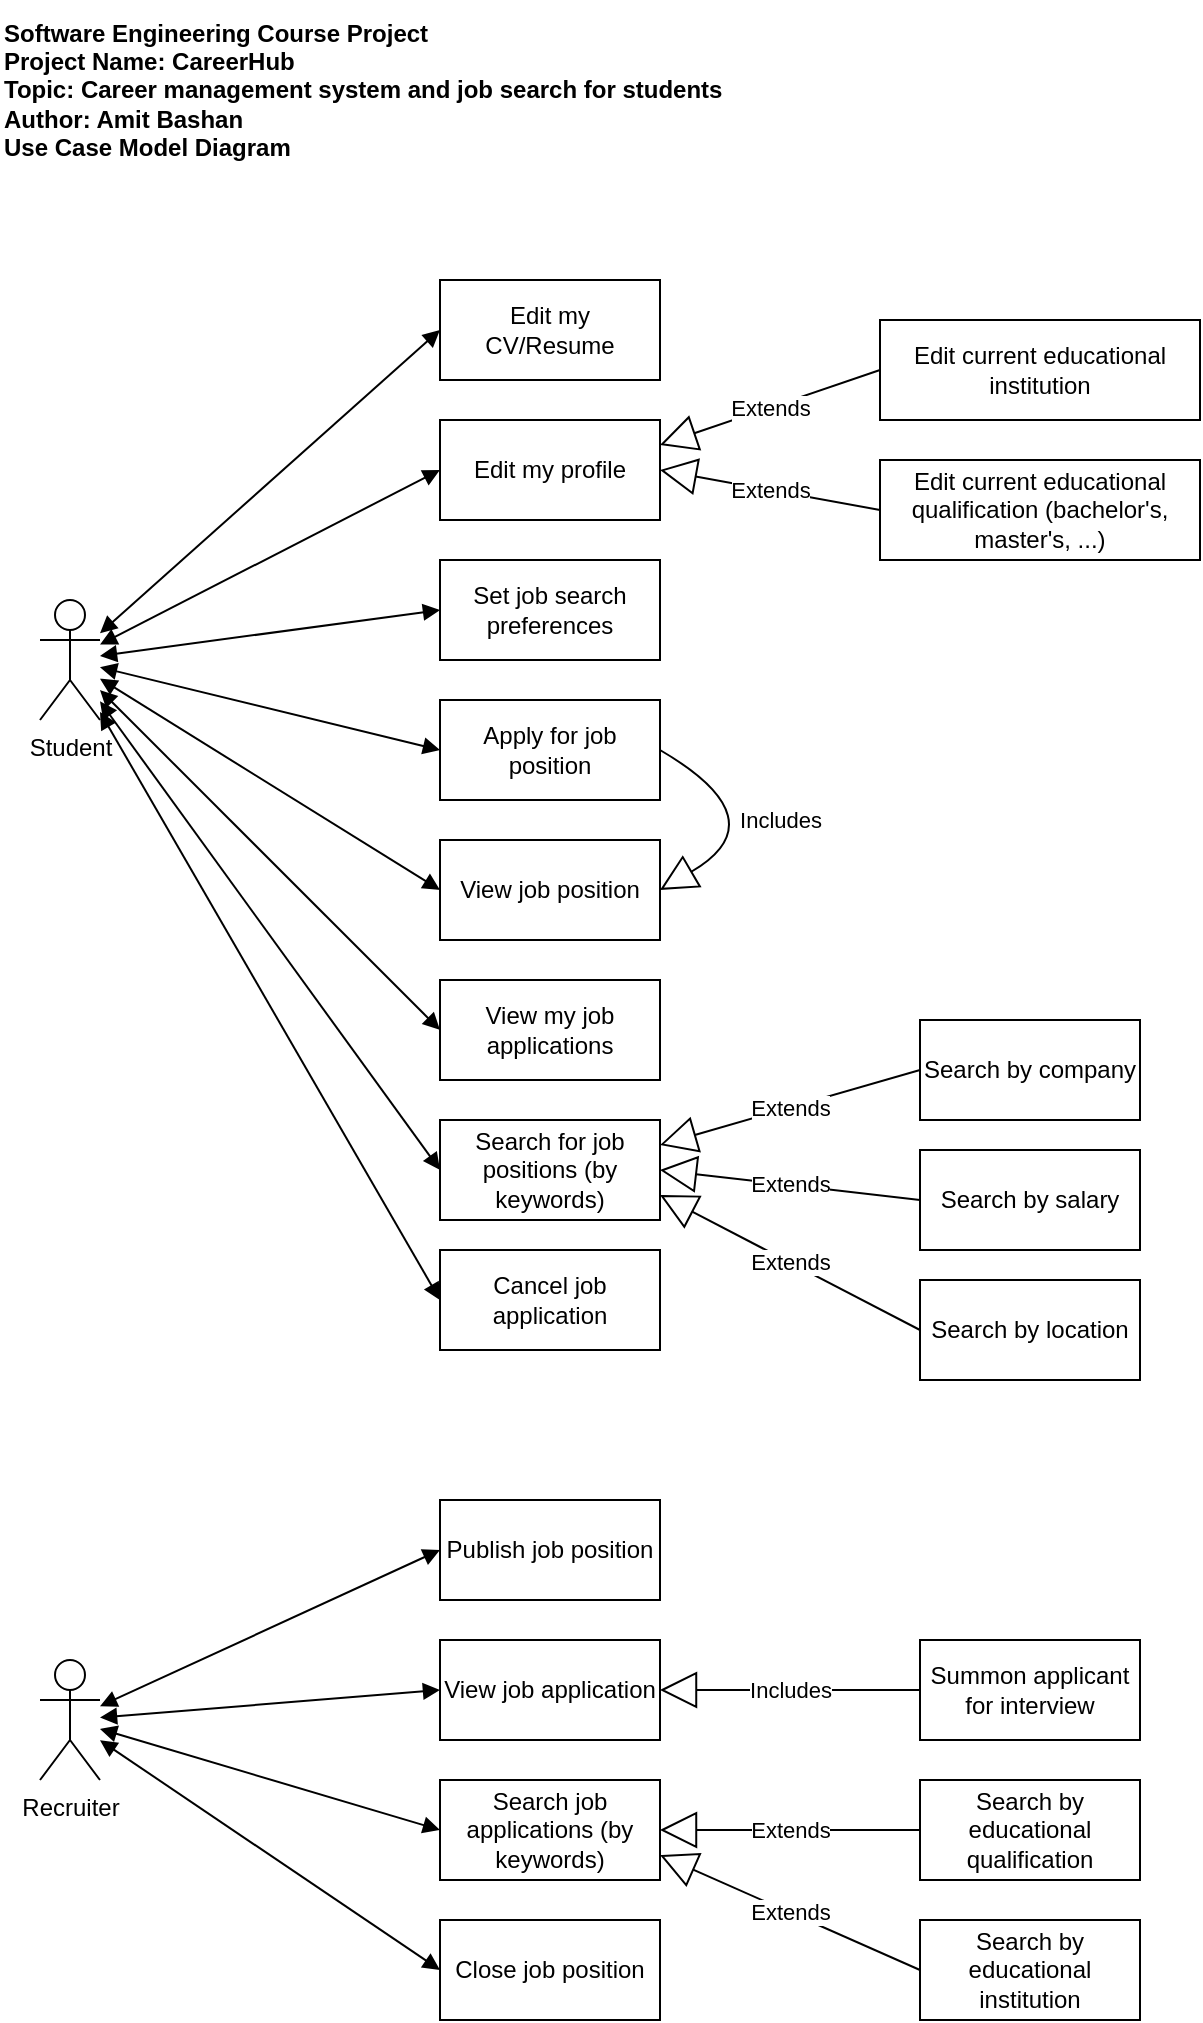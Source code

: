<mxfile version="28.0.6">
  <diagram name="Page-1" id="YUH-QydAqJMMjEySsZnJ">
    <mxGraphModel dx="1018" dy="777" grid="1" gridSize="10" guides="1" tooltips="1" connect="1" arrows="1" fold="1" page="1" pageScale="1" pageWidth="850" pageHeight="1100" math="0" shadow="0">
      <root>
        <mxCell id="0" />
        <mxCell id="1" parent="0" />
        <mxCell id="N5g1JdLfAVsTix7vmPtn-1" value="&lt;b&gt;Software Engineering Course Project&lt;/b&gt;&lt;div&gt;&lt;b&gt;Project Name: CareerHub&lt;/b&gt;&lt;/div&gt;&lt;div&gt;&lt;b&gt;Topic: Career management system and job search for students&lt;/b&gt;&lt;/div&gt;&lt;div&gt;&lt;b&gt;Author: Amit Bashan&lt;/b&gt;&lt;/div&gt;&lt;div&gt;&lt;b&gt;Use Case Model Diagram&lt;/b&gt;&lt;/div&gt;" style="text;html=1;align=left;verticalAlign=middle;resizable=0;points=[];autosize=1;strokeColor=none;fillColor=none;" parent="1" vertex="1">
          <mxGeometry x="20" y="20" width="380" height="90" as="geometry" />
        </mxCell>
        <mxCell id="N5g1JdLfAVsTix7vmPtn-2" value="Student" style="shape=umlActor;verticalLabelPosition=bottom;verticalAlign=top;html=1;" parent="1" vertex="1">
          <mxGeometry x="40" y="320" width="30" height="60" as="geometry" />
        </mxCell>
        <mxCell id="N5g1JdLfAVsTix7vmPtn-4" value="Edit my CV/Resume" style="html=1;whiteSpace=wrap;" parent="1" vertex="1">
          <mxGeometry x="240" y="160" width="110" height="50" as="geometry" />
        </mxCell>
        <mxCell id="N5g1JdLfAVsTix7vmPtn-5" value="Edit my profile" style="html=1;whiteSpace=wrap;" parent="1" vertex="1">
          <mxGeometry x="240" y="230" width="110" height="50" as="geometry" />
        </mxCell>
        <mxCell id="N5g1JdLfAVsTix7vmPtn-6" value="Set job search preferences" style="html=1;whiteSpace=wrap;" parent="1" vertex="1">
          <mxGeometry x="240" y="300" width="110" height="50" as="geometry" />
        </mxCell>
        <mxCell id="N5g1JdLfAVsTix7vmPtn-8" value="Apply for job position" style="html=1;whiteSpace=wrap;" parent="1" vertex="1">
          <mxGeometry x="240" y="370" width="110" height="50" as="geometry" />
        </mxCell>
        <mxCell id="N5g1JdLfAVsTix7vmPtn-9" value="View my job applications" style="html=1;whiteSpace=wrap;" parent="1" vertex="1">
          <mxGeometry x="240" y="510" width="110" height="50" as="geometry" />
        </mxCell>
        <mxCell id="N5g1JdLfAVsTix7vmPtn-10" value="Search for job positions (by keywords)" style="html=1;whiteSpace=wrap;" parent="1" vertex="1">
          <mxGeometry x="240" y="580" width="110" height="50" as="geometry" />
        </mxCell>
        <mxCell id="N5g1JdLfAVsTix7vmPtn-12" value="Search by company" style="html=1;whiteSpace=wrap;" parent="1" vertex="1">
          <mxGeometry x="480" y="530" width="110" height="50" as="geometry" />
        </mxCell>
        <mxCell id="N5g1JdLfAVsTix7vmPtn-13" value="Search by salary" style="html=1;whiteSpace=wrap;" parent="1" vertex="1">
          <mxGeometry x="480" y="595" width="110" height="50" as="geometry" />
        </mxCell>
        <mxCell id="N5g1JdLfAVsTix7vmPtn-14" value="Search by location" style="html=1;whiteSpace=wrap;" parent="1" vertex="1">
          <mxGeometry x="480" y="660" width="110" height="50" as="geometry" />
        </mxCell>
        <mxCell id="N5g1JdLfAVsTix7vmPtn-22" value="Edit current educational institution" style="html=1;whiteSpace=wrap;" parent="1" vertex="1">
          <mxGeometry x="460" y="180" width="160" height="50" as="geometry" />
        </mxCell>
        <mxCell id="N5g1JdLfAVsTix7vmPtn-23" value="Edit current educational qualification (bachelor&#39;s, master&#39;s, ...)" style="html=1;whiteSpace=wrap;" parent="1" vertex="1">
          <mxGeometry x="460" y="250" width="160" height="50" as="geometry" />
        </mxCell>
        <mxCell id="N5g1JdLfAVsTix7vmPtn-30" value="Extends" style="endArrow=block;endSize=16;endFill=0;html=1;rounded=0;exitX=0;exitY=0.5;exitDx=0;exitDy=0;entryX=1;entryY=0.25;entryDx=0;entryDy=0;" parent="1" source="N5g1JdLfAVsTix7vmPtn-22" target="N5g1JdLfAVsTix7vmPtn-5" edge="1">
          <mxGeometry width="160" relative="1" as="geometry">
            <mxPoint x="170" y="380" as="sourcePoint" />
            <mxPoint x="330" y="380" as="targetPoint" />
          </mxGeometry>
        </mxCell>
        <mxCell id="N5g1JdLfAVsTix7vmPtn-31" value="Extends" style="endArrow=block;endSize=16;endFill=0;html=1;rounded=0;exitX=0;exitY=0.5;exitDx=0;exitDy=0;entryX=1;entryY=0.5;entryDx=0;entryDy=0;" parent="1" source="N5g1JdLfAVsTix7vmPtn-23" target="N5g1JdLfAVsTix7vmPtn-5" edge="1">
          <mxGeometry width="160" relative="1" as="geometry">
            <mxPoint x="170" y="380" as="sourcePoint" />
            <mxPoint x="330" y="380" as="targetPoint" />
          </mxGeometry>
        </mxCell>
        <mxCell id="N5g1JdLfAVsTix7vmPtn-35" value="Extends" style="endArrow=block;endSize=16;endFill=0;html=1;rounded=0;exitX=0;exitY=0.5;exitDx=0;exitDy=0;entryX=1;entryY=0.25;entryDx=0;entryDy=0;" parent="1" source="N5g1JdLfAVsTix7vmPtn-12" target="N5g1JdLfAVsTix7vmPtn-10" edge="1">
          <mxGeometry width="160" relative="1" as="geometry">
            <mxPoint x="170" y="450" as="sourcePoint" />
            <mxPoint x="330" y="450" as="targetPoint" />
          </mxGeometry>
        </mxCell>
        <mxCell id="N5g1JdLfAVsTix7vmPtn-39" value="Extends" style="endArrow=block;endSize=16;endFill=0;html=1;rounded=0;exitX=0;exitY=0.5;exitDx=0;exitDy=0;entryX=1;entryY=0.5;entryDx=0;entryDy=0;" parent="1" source="N5g1JdLfAVsTix7vmPtn-13" target="N5g1JdLfAVsTix7vmPtn-10" edge="1">
          <mxGeometry width="160" relative="1" as="geometry">
            <mxPoint x="170" y="450" as="sourcePoint" />
            <mxPoint x="330" y="450" as="targetPoint" />
          </mxGeometry>
        </mxCell>
        <mxCell id="N5g1JdLfAVsTix7vmPtn-40" value="Extends" style="endArrow=block;endSize=16;endFill=0;html=1;rounded=0;exitX=0;exitY=0.5;exitDx=0;exitDy=0;entryX=1;entryY=0.75;entryDx=0;entryDy=0;" parent="1" source="N5g1JdLfAVsTix7vmPtn-14" target="N5g1JdLfAVsTix7vmPtn-10" edge="1">
          <mxGeometry width="160" relative="1" as="geometry">
            <mxPoint x="170" y="450" as="sourcePoint" />
            <mxPoint x="330" y="450" as="targetPoint" />
          </mxGeometry>
        </mxCell>
        <mxCell id="N5g1JdLfAVsTix7vmPtn-41" value="" style="endArrow=block;startArrow=block;endFill=1;startFill=1;html=1;rounded=0;entryX=0;entryY=0.5;entryDx=0;entryDy=0;" parent="1" source="N5g1JdLfAVsTix7vmPtn-2" target="N5g1JdLfAVsTix7vmPtn-4" edge="1">
          <mxGeometry width="160" relative="1" as="geometry">
            <mxPoint x="90" y="340" as="sourcePoint" />
            <mxPoint x="230" y="190" as="targetPoint" />
          </mxGeometry>
        </mxCell>
        <mxCell id="N5g1JdLfAVsTix7vmPtn-42" value="" style="endArrow=block;startArrow=block;endFill=1;startFill=1;html=1;rounded=0;entryX=0;entryY=0.5;entryDx=0;entryDy=0;" parent="1" source="N5g1JdLfAVsTix7vmPtn-2" target="N5g1JdLfAVsTix7vmPtn-5" edge="1">
          <mxGeometry width="160" relative="1" as="geometry">
            <mxPoint x="130" y="350" as="sourcePoint" />
            <mxPoint x="320" y="260" as="targetPoint" />
          </mxGeometry>
        </mxCell>
        <mxCell id="N5g1JdLfAVsTix7vmPtn-43" value="" style="endArrow=block;startArrow=block;endFill=1;startFill=1;html=1;rounded=0;entryX=0;entryY=0.5;entryDx=0;entryDy=0;" parent="1" source="N5g1JdLfAVsTix7vmPtn-2" target="N5g1JdLfAVsTix7vmPtn-6" edge="1">
          <mxGeometry width="160" relative="1" as="geometry">
            <mxPoint x="240" y="357" as="sourcePoint" />
            <mxPoint x="410" y="270" as="targetPoint" />
          </mxGeometry>
        </mxCell>
        <mxCell id="N5g1JdLfAVsTix7vmPtn-44" value="" style="endArrow=block;startArrow=block;endFill=1;startFill=1;html=1;rounded=0;entryX=0;entryY=0.5;entryDx=0;entryDy=0;" parent="1" source="N5g1JdLfAVsTix7vmPtn-2" target="N5g1JdLfAVsTix7vmPtn-8" edge="1">
          <mxGeometry width="160" relative="1" as="geometry">
            <mxPoint x="230" y="363" as="sourcePoint" />
            <mxPoint x="400" y="340" as="targetPoint" />
          </mxGeometry>
        </mxCell>
        <mxCell id="N5g1JdLfAVsTix7vmPtn-45" value="" style="endArrow=block;startArrow=block;endFill=1;startFill=1;html=1;rounded=0;entryX=0;entryY=0.5;entryDx=0;entryDy=0;" parent="1" source="N5g1JdLfAVsTix7vmPtn-2" target="N5g1JdLfAVsTix7vmPtn-9" edge="1">
          <mxGeometry width="160" relative="1" as="geometry">
            <mxPoint x="200" y="413" as="sourcePoint" />
            <mxPoint x="370" y="390" as="targetPoint" />
          </mxGeometry>
        </mxCell>
        <mxCell id="N5g1JdLfAVsTix7vmPtn-47" value="" style="endArrow=block;startArrow=block;endFill=1;startFill=1;html=1;rounded=0;entryX=0;entryY=0.5;entryDx=0;entryDy=0;" parent="1" source="N5g1JdLfAVsTix7vmPtn-2" target="N5g1JdLfAVsTix7vmPtn-10" edge="1">
          <mxGeometry width="160" relative="1" as="geometry">
            <mxPoint x="310" y="513" as="sourcePoint" />
            <mxPoint x="480" y="490" as="targetPoint" />
          </mxGeometry>
        </mxCell>
        <mxCell id="N5g1JdLfAVsTix7vmPtn-48" value="Recruiter" style="shape=umlActor;verticalLabelPosition=bottom;verticalAlign=top;html=1;" parent="1" vertex="1">
          <mxGeometry x="40" y="850" width="30" height="60" as="geometry" />
        </mxCell>
        <mxCell id="N5g1JdLfAVsTix7vmPtn-49" value="Publish job position" style="html=1;whiteSpace=wrap;" parent="1" vertex="1">
          <mxGeometry x="240" y="770" width="110" height="50" as="geometry" />
        </mxCell>
        <mxCell id="N5g1JdLfAVsTix7vmPtn-51" value="" style="endArrow=block;startArrow=block;endFill=1;startFill=1;html=1;rounded=0;entryX=0;entryY=0.5;entryDx=0;entryDy=0;" parent="1" source="N5g1JdLfAVsTix7vmPtn-48" target="N5g1JdLfAVsTix7vmPtn-49" edge="1">
          <mxGeometry width="160" relative="1" as="geometry">
            <mxPoint x="170" y="560" as="sourcePoint" />
            <mxPoint x="340" y="730" as="targetPoint" />
          </mxGeometry>
        </mxCell>
        <mxCell id="N5g1JdLfAVsTix7vmPtn-52" value="Summon applicant for interview" style="html=1;whiteSpace=wrap;" parent="1" vertex="1">
          <mxGeometry x="480" y="840" width="110" height="50" as="geometry" />
        </mxCell>
        <mxCell id="N5g1JdLfAVsTix7vmPtn-53" value="View job application" style="html=1;whiteSpace=wrap;" parent="1" vertex="1">
          <mxGeometry x="240" y="840" width="110" height="50" as="geometry" />
        </mxCell>
        <mxCell id="N5g1JdLfAVsTix7vmPtn-54" value="Includes" style="endArrow=block;endSize=16;endFill=0;html=1;rounded=0;exitX=0;exitY=0.5;exitDx=0;exitDy=0;entryX=1;entryY=0.5;entryDx=0;entryDy=0;" parent="1" source="N5g1JdLfAVsTix7vmPtn-52" target="N5g1JdLfAVsTix7vmPtn-53" edge="1">
          <mxGeometry x="0.004" width="160" relative="1" as="geometry">
            <mxPoint x="540" y="807" as="sourcePoint" />
            <mxPoint x="410" y="740" as="targetPoint" />
            <mxPoint as="offset" />
          </mxGeometry>
        </mxCell>
        <mxCell id="N5g1JdLfAVsTix7vmPtn-55" value="" style="endArrow=block;startArrow=block;endFill=1;startFill=1;html=1;rounded=0;entryX=0;entryY=0.5;entryDx=0;entryDy=0;" parent="1" source="N5g1JdLfAVsTix7vmPtn-48" target="N5g1JdLfAVsTix7vmPtn-53" edge="1">
          <mxGeometry width="160" relative="1" as="geometry">
            <mxPoint x="220" y="918" as="sourcePoint" />
            <mxPoint x="390" y="840" as="targetPoint" />
          </mxGeometry>
        </mxCell>
        <mxCell id="N5g1JdLfAVsTix7vmPtn-56" value="Search job applications (by keywords)" style="html=1;whiteSpace=wrap;" parent="1" vertex="1">
          <mxGeometry x="240" y="910" width="110" height="50" as="geometry" />
        </mxCell>
        <mxCell id="N5g1JdLfAVsTix7vmPtn-57" value="Search by educational qualification" style="html=1;whiteSpace=wrap;" parent="1" vertex="1">
          <mxGeometry x="480" y="910" width="110" height="50" as="geometry" />
        </mxCell>
        <mxCell id="N5g1JdLfAVsTix7vmPtn-59" value="Extends" style="endArrow=block;endSize=16;endFill=0;html=1;rounded=0;exitX=0;exitY=0.5;exitDx=0;exitDy=0;entryX=1;entryY=0.5;entryDx=0;entryDy=0;" parent="1" source="N5g1JdLfAVsTix7vmPtn-57" target="N5g1JdLfAVsTix7vmPtn-56" edge="1">
          <mxGeometry x="0.004" width="160" relative="1" as="geometry">
            <mxPoint x="560" y="850" as="sourcePoint" />
            <mxPoint x="430" y="850" as="targetPoint" />
            <mxPoint as="offset" />
          </mxGeometry>
        </mxCell>
        <mxCell id="N5g1JdLfAVsTix7vmPtn-60" value="Search by educational institution" style="html=1;whiteSpace=wrap;" parent="1" vertex="1">
          <mxGeometry x="480" y="980" width="110" height="50" as="geometry" />
        </mxCell>
        <mxCell id="N5g1JdLfAVsTix7vmPtn-61" value="Extends" style="endArrow=block;endSize=16;endFill=0;html=1;rounded=0;exitX=0;exitY=0.5;exitDx=0;exitDy=0;entryX=1;entryY=0.75;entryDx=0;entryDy=0;" parent="1" source="N5g1JdLfAVsTix7vmPtn-60" target="N5g1JdLfAVsTix7vmPtn-56" edge="1">
          <mxGeometry x="0.004" width="160" relative="1" as="geometry">
            <mxPoint x="560" y="940" as="sourcePoint" />
            <mxPoint x="430" y="940" as="targetPoint" />
            <mxPoint as="offset" />
          </mxGeometry>
        </mxCell>
        <mxCell id="N5g1JdLfAVsTix7vmPtn-62" value="" style="endArrow=block;startArrow=block;endFill=1;startFill=1;html=1;rounded=0;entryX=0;entryY=0.5;entryDx=0;entryDy=0;" parent="1" source="N5g1JdLfAVsTix7vmPtn-48" target="N5g1JdLfAVsTix7vmPtn-56" edge="1">
          <mxGeometry width="160" relative="1" as="geometry">
            <mxPoint x="290" y="914" as="sourcePoint" />
            <mxPoint x="460" y="900" as="targetPoint" />
          </mxGeometry>
        </mxCell>
        <mxCell id="N5g1JdLfAVsTix7vmPtn-63" value="Close job position" style="html=1;whiteSpace=wrap;" parent="1" vertex="1">
          <mxGeometry x="240" y="980" width="110" height="50" as="geometry" />
        </mxCell>
        <mxCell id="N5g1JdLfAVsTix7vmPtn-65" value="" style="endArrow=block;startArrow=block;endFill=1;startFill=1;html=1;rounded=0;exitX=0;exitY=0.5;exitDx=0;exitDy=0;" parent="1" source="N5g1JdLfAVsTix7vmPtn-63" target="N5g1JdLfAVsTix7vmPtn-48" edge="1">
          <mxGeometry width="160" relative="1" as="geometry">
            <mxPoint x="230" y="960" as="sourcePoint" />
            <mxPoint x="120" y="950" as="targetPoint" />
          </mxGeometry>
        </mxCell>
        <mxCell id="N5g1JdLfAVsTix7vmPtn-66" value="Cancel job application" style="html=1;whiteSpace=wrap;" parent="1" vertex="1">
          <mxGeometry x="240" y="645" width="110" height="50" as="geometry" />
        </mxCell>
        <mxCell id="N5g1JdLfAVsTix7vmPtn-67" value="" style="endArrow=block;startArrow=block;endFill=1;startFill=1;html=1;rounded=0;entryX=0;entryY=0.5;entryDx=0;entryDy=0;" parent="1" source="N5g1JdLfAVsTix7vmPtn-2" target="N5g1JdLfAVsTix7vmPtn-66" edge="1">
          <mxGeometry width="160" relative="1" as="geometry">
            <mxPoint x="280" y="550" as="sourcePoint" />
            <mxPoint x="450" y="720" as="targetPoint" />
          </mxGeometry>
        </mxCell>
        <mxCell id="N5g1JdLfAVsTix7vmPtn-68" value="View job position" style="html=1;whiteSpace=wrap;" parent="1" vertex="1">
          <mxGeometry x="240" y="440" width="110" height="50" as="geometry" />
        </mxCell>
        <mxCell id="N5g1JdLfAVsTix7vmPtn-69" value="" style="endArrow=block;startArrow=block;endFill=1;startFill=1;html=1;rounded=0;entryX=0;entryY=0.5;entryDx=0;entryDy=0;" parent="1" source="N5g1JdLfAVsTix7vmPtn-2" target="N5g1JdLfAVsTix7vmPtn-68" edge="1">
          <mxGeometry width="160" relative="1" as="geometry">
            <mxPoint x="110" y="380" as="sourcePoint" />
            <mxPoint x="370" y="471" as="targetPoint" />
          </mxGeometry>
        </mxCell>
        <mxCell id="N5g1JdLfAVsTix7vmPtn-70" value="Includes" style="endArrow=block;endSize=16;endFill=0;html=1;rounded=0;entryX=1;entryY=0.5;entryDx=0;entryDy=0;curved=1;exitX=1;exitY=0.5;exitDx=0;exitDy=0;" parent="1" source="N5g1JdLfAVsTix7vmPtn-8" target="N5g1JdLfAVsTix7vmPtn-68" edge="1">
          <mxGeometry width="160" relative="1" as="geometry">
            <mxPoint x="440" y="598" as="sourcePoint" />
            <mxPoint x="380" y="470" as="targetPoint" />
            <Array as="points">
              <mxPoint x="410" y="430" />
            </Array>
          </mxGeometry>
        </mxCell>
      </root>
    </mxGraphModel>
  </diagram>
</mxfile>
